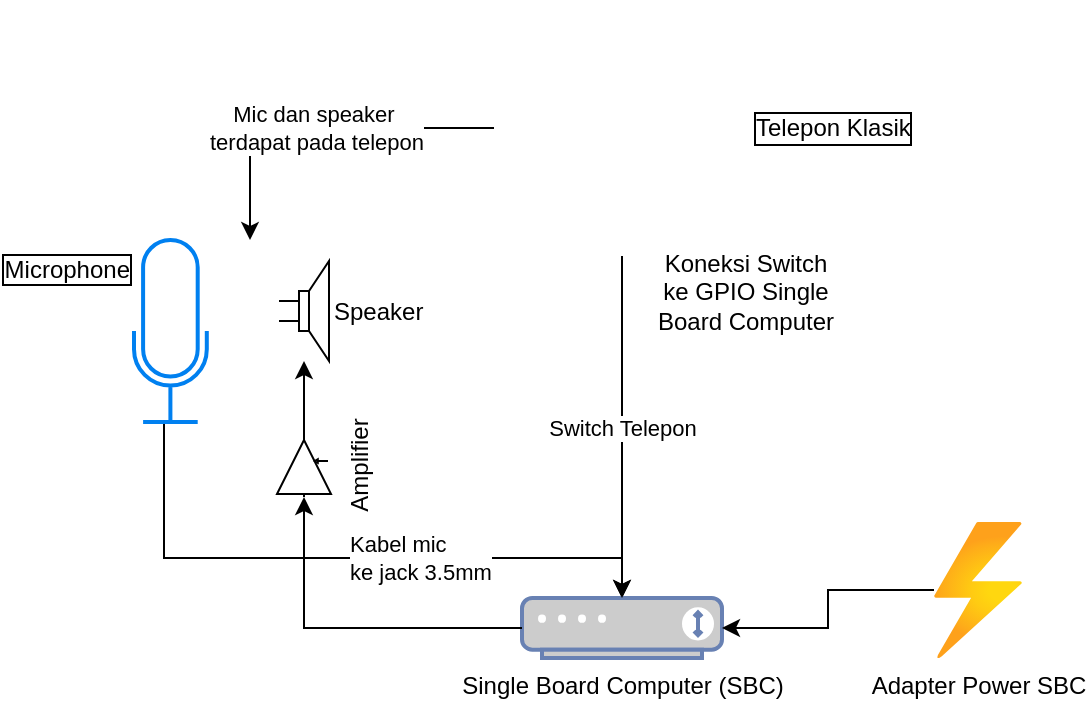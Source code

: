 <mxfile version="24.4.9" type="github">
  <diagram name="Halaman-1" id="nd4GUK1Nv1EDLZ3BnNvm">
    <mxGraphModel dx="1434" dy="772" grid="1" gridSize="10" guides="1" tooltips="1" connect="1" arrows="1" fold="1" page="1" pageScale="1" pageWidth="827" pageHeight="1169" math="0" shadow="0">
      <root>
        <mxCell id="0" />
        <mxCell id="1" parent="0" />
        <mxCell id="iK5tBpwKK2hh5Ud7WsRW-6" value="Switch Telepon" style="edgeStyle=orthogonalEdgeStyle;rounded=0;orthogonalLoop=1;jettySize=auto;html=1;" parent="1" source="iK5tBpwKK2hh5Ud7WsRW-1" target="iK5tBpwKK2hh5Ud7WsRW-2" edge="1">
          <mxGeometry relative="1" as="geometry" />
        </mxCell>
        <mxCell id="iK5tBpwKK2hh5Ud7WsRW-1" value="Telepon Klasik" style="shape=image;html=1;verticalAlign=middle;verticalLabelPosition=middle;labelBackgroundColor=#ffffff;imageAspect=0;aspect=fixed;image=https://cdn3.iconfinder.com/data/icons/mix-and-miscellaneous/93/Telephone_communication_handdrawn_doodles-128.png;horizontal=1;labelPosition=right;align=left;labelBorderColor=default;" parent="1" vertex="1">
          <mxGeometry x="350" y="330" width="128" height="128" as="geometry" />
        </mxCell>
        <mxCell id="iK5tBpwKK2hh5Ud7WsRW-2" value="Single Board Computer (SBC)" style="fontColor=#000000;verticalAlign=top;verticalLabelPosition=bottom;labelPosition=center;align=center;html=1;outlineConnect=0;fillColor=#CCCCCC;strokeColor=#6881B3;gradientColor=none;gradientDirection=north;strokeWidth=2;shape=mxgraph.networks.modem;" parent="1" vertex="1">
          <mxGeometry x="364" y="629" width="100" height="30" as="geometry" />
        </mxCell>
        <mxCell id="iK5tBpwKK2hh5Ud7WsRW-5" value="Kabel mic&amp;nbsp;&lt;div&gt;ke jack 3.5mm&lt;/div&gt;" style="edgeStyle=orthogonalEdgeStyle;rounded=0;orthogonalLoop=1;jettySize=auto;html=1;labelPosition=right;verticalLabelPosition=middle;align=left;verticalAlign=middle;" parent="1" target="iK5tBpwKK2hh5Ud7WsRW-2" edge="1">
          <mxGeometry relative="1" as="geometry">
            <Array as="points">
              <mxPoint x="185" y="609" />
              <mxPoint x="414" y="609" />
            </Array>
            <mxPoint x="185" y="541" as="sourcePoint" />
          </mxGeometry>
        </mxCell>
        <mxCell id="iK5tBpwKK2hh5Ud7WsRW-3" value="Microphone" style="html=1;verticalLabelPosition=middle;align=right;labelBackgroundColor=#ffffff;verticalAlign=top;strokeWidth=2;strokeColor=#0080F0;shadow=0;dashed=0;shape=mxgraph.ios7.icons.microphone;labelBorderColor=default;labelPosition=left;" parent="1" vertex="1">
          <mxGeometry x="170" y="450" width="36.4" height="91" as="geometry" />
        </mxCell>
        <mxCell id="iK5tBpwKK2hh5Ud7WsRW-4" value="Mic dan speaker&amp;nbsp;&lt;div&gt;terdapat pada telepon&lt;/div&gt;" style="edgeStyle=orthogonalEdgeStyle;rounded=0;orthogonalLoop=1;jettySize=auto;html=1;" parent="1" source="iK5tBpwKK2hh5Ud7WsRW-1" edge="1">
          <mxGeometry relative="1" as="geometry">
            <Array as="points">
              <mxPoint x="228" y="394" />
              <mxPoint x="228" y="430" />
            </Array>
            <mxPoint x="228" y="450" as="targetPoint" />
          </mxGeometry>
        </mxCell>
        <mxCell id="iK5tBpwKK2hh5Ud7WsRW-7" value="Koneksi Switch ke GPIO Single Board Computer" style="text;html=1;align=center;verticalAlign=middle;whiteSpace=wrap;rounded=0;" parent="1" vertex="1">
          <mxGeometry x="430" y="460.5" width="92" height="30" as="geometry" />
        </mxCell>
        <mxCell id="vllZldJRxUBZDbL3YlYd-2" style="edgeStyle=orthogonalEdgeStyle;rounded=0;orthogonalLoop=1;jettySize=auto;html=1;" parent="1" source="vllZldJRxUBZDbL3YlYd-1" target="iK5tBpwKK2hh5Ud7WsRW-2" edge="1">
          <mxGeometry relative="1" as="geometry" />
        </mxCell>
        <mxCell id="vllZldJRxUBZDbL3YlYd-1" value="Adapter Power SBC" style="image;aspect=fixed;html=1;points=[];align=center;fontSize=12;image=img/lib/azure2/general/Power.svg;" parent="1" vertex="1">
          <mxGeometry x="570" y="591" width="44" height="68" as="geometry" />
        </mxCell>
        <mxCell id="X3TFHM1Gx5q65nHlK-Ig-1" value="Speaker" style="pointerEvents=1;verticalLabelPosition=middle;shadow=0;dashed=0;align=left;html=1;verticalAlign=middle;shape=mxgraph.electrical.electro-mechanical.loudspeaker;labelPosition=right;" vertex="1" parent="1">
          <mxGeometry x="242.5" y="460.5" width="25" height="50" as="geometry" />
        </mxCell>
        <mxCell id="X3TFHM1Gx5q65nHlK-Ig-6" value="" style="edgeStyle=orthogonalEdgeStyle;rounded=0;orthogonalLoop=1;jettySize=auto;html=1;" edge="1" parent="1" source="X3TFHM1Gx5q65nHlK-Ig-4" target="X3TFHM1Gx5q65nHlK-Ig-1">
          <mxGeometry relative="1" as="geometry" />
        </mxCell>
        <mxCell id="X3TFHM1Gx5q65nHlK-Ig-4" value="Amplifier" style="verticalLabelPosition=bottom;shadow=0;dashed=0;align=center;html=1;verticalAlign=top;shape=mxgraph.electrical.abstract.controlled_amplifier;rotation=-90;" vertex="1" parent="1">
          <mxGeometry x="240" y="550" width="30" height="27" as="geometry" />
        </mxCell>
        <mxCell id="X3TFHM1Gx5q65nHlK-Ig-5" style="edgeStyle=orthogonalEdgeStyle;rounded=0;orthogonalLoop=1;jettySize=auto;html=1;entryX=0;entryY=0.5;entryDx=0;entryDy=0;entryPerimeter=0;" edge="1" parent="1" source="iK5tBpwKK2hh5Ud7WsRW-2" target="X3TFHM1Gx5q65nHlK-Ig-4">
          <mxGeometry relative="1" as="geometry" />
        </mxCell>
      </root>
    </mxGraphModel>
  </diagram>
</mxfile>
